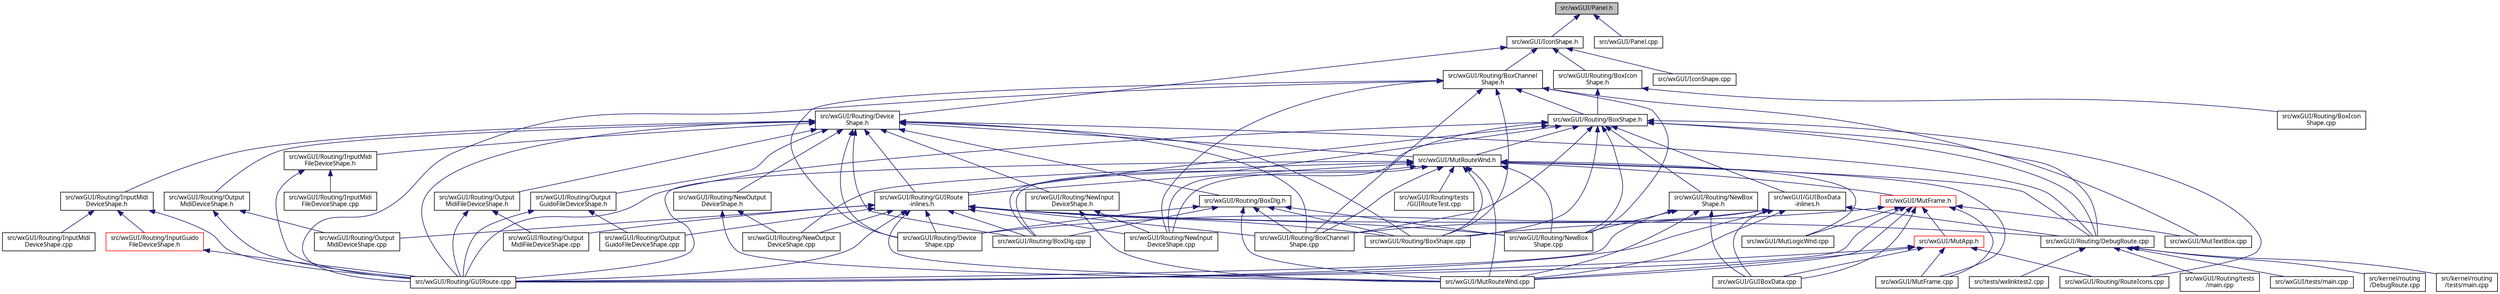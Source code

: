 digraph "src/wxGUI/Panel.h"
{
  edge [fontname="Sans",fontsize="10",labelfontname="Sans",labelfontsize="10"];
  node [fontname="Sans",fontsize="10",shape=record];
  Node14 [label="src/wxGUI/Panel.h",height=0.2,width=0.4,color="black", fillcolor="grey75", style="filled", fontcolor="black"];
  Node14 -> Node15 [dir="back",color="midnightblue",fontsize="10",style="solid",fontname="Sans"];
  Node15 [label="src/wxGUI/IconShape.h",height=0.2,width=0.4,color="black", fillcolor="white", style="filled",URL="$d5/d6f/IconShape_8h.html",tooltip="Icon shape. "];
  Node15 -> Node16 [dir="back",color="midnightblue",fontsize="10",style="solid",fontname="Sans"];
  Node16 [label="src/wxGUI/Routing/Device\lShape.h",height=0.2,width=0.4,color="black", fillcolor="white", style="filled",URL="$d9/d4d/DeviceShape_8h.html",tooltip="Device shape base class for route window. "];
  Node16 -> Node17 [dir="back",color="midnightblue",fontsize="10",style="solid",fontname="Sans"];
  Node17 [label="src/wxGUI/MutRouteWnd.h",height=0.2,width=0.4,color="black", fillcolor="white", style="filled",URL="$d3/dd7/MutRouteWnd_8h.html"];
  Node17 -> Node18 [dir="back",color="midnightblue",fontsize="10",style="solid",fontname="Sans"];
  Node18 [label="src/wxGUI/MutFrame.h",height=0.2,width=0.4,color="red", fillcolor="white", style="filled",URL="$dd/db5/MutFrame_8h.html"];
  Node18 -> Node19 [dir="back",color="midnightblue",fontsize="10",style="solid",fontname="Sans"];
  Node19 [label="src/wxGUI/MutApp.h",height=0.2,width=0.4,color="red", fillcolor="white", style="filled",URL="$db/dc1/MutApp_8h.html"];
  Node19 -> Node21 [dir="back",color="midnightblue",fontsize="10",style="solid",fontname="Sans"];
  Node21 [label="src/wxGUI/GUIBoxData.cpp",height=0.2,width=0.4,color="black", fillcolor="white", style="filled",URL="$d2/dd3/GUIBoxData_8cpp.html"];
  Node19 -> Node29 [dir="back",color="midnightblue",fontsize="10",style="solid",fontname="Sans"];
  Node29 [label="src/wxGUI/MutFrame.cpp",height=0.2,width=0.4,color="black", fillcolor="white", style="filled",URL="$dc/df3/MutFrame_8cpp.html",tooltip="Mutabor Frame. "];
  Node19 -> Node30 [dir="back",color="midnightblue",fontsize="10",style="solid",fontname="Sans"];
  Node30 [label="src/wxGUI/MutRouteWnd.cpp",height=0.2,width=0.4,color="black", fillcolor="white", style="filled",URL="$dc/def/MutRouteWnd_8cpp.html",tooltip="Routing window. "];
  Node19 -> Node32 [dir="back",color="midnightblue",fontsize="10",style="solid",fontname="Sans"];
  Node32 [label="src/wxGUI/Routing/GUIRoute.cpp",height=0.2,width=0.4,color="black", fillcolor="white", style="filled",URL="$d4/dee/GUIRoute_8cpp.html"];
  Node19 -> Node33 [dir="back",color="midnightblue",fontsize="10",style="solid",fontname="Sans"];
  Node33 [label="src/wxGUI/Routing/RouteIcons.cpp",height=0.2,width=0.4,color="black", fillcolor="white", style="filled",URL="$d1/d28/RouteIcons_8cpp.html",tooltip="Devices base classes. "];
  Node18 -> Node21 [dir="back",color="midnightblue",fontsize="10",style="solid",fontname="Sans"];
  Node18 -> Node29 [dir="back",color="midnightblue",fontsize="10",style="solid",fontname="Sans"];
  Node18 -> Node36 [dir="back",color="midnightblue",fontsize="10",style="solid",fontname="Sans"];
  Node36 [label="src/wxGUI/MutLogicWnd.cpp",height=0.2,width=0.4,color="black", fillcolor="white", style="filled",URL="$df/d11/MutLogicWnd_8cpp.html",tooltip="Logic window. "];
  Node18 -> Node30 [dir="back",color="midnightblue",fontsize="10",style="solid",fontname="Sans"];
  Node18 -> Node37 [dir="back",color="midnightblue",fontsize="10",style="solid",fontname="Sans"];
  Node37 [label="src/wxGUI/MutTextBox.cpp",height=0.2,width=0.4,color="black", fillcolor="white", style="filled",URL="$df/d3c/MutTextBox_8cpp.html",tooltip="Textbox for Lists. "];
  Node18 -> Node38 [dir="back",color="midnightblue",fontsize="10",style="solid",fontname="Sans"];
  Node38 [label="src/wxGUI/Routing/Device\lShape.cpp",height=0.2,width=0.4,color="black", fillcolor="white", style="filled",URL="$d9/d94/DeviceShape_8cpp.html",tooltip="Device shape base class for route window. "];
  Node18 -> Node32 [dir="back",color="midnightblue",fontsize="10",style="solid",fontname="Sans"];
  Node17 -> Node29 [dir="back",color="midnightblue",fontsize="10",style="solid",fontname="Sans"];
  Node17 -> Node36 [dir="back",color="midnightblue",fontsize="10",style="solid",fontname="Sans"];
  Node17 -> Node30 [dir="back",color="midnightblue",fontsize="10",style="solid",fontname="Sans"];
  Node17 -> Node39 [dir="back",color="midnightblue",fontsize="10",style="solid",fontname="Sans"];
  Node39 [label="src/wxGUI/Routing/GUIRoute\l-inlines.h",height=0.2,width=0.4,color="black", fillcolor="white", style="filled",URL="$d2/d73/GUIRoute-inlines_8h.html"];
  Node39 -> Node30 [dir="back",color="midnightblue",fontsize="10",style="solid",fontname="Sans"];
  Node39 -> Node40 [dir="back",color="midnightblue",fontsize="10",style="solid",fontname="Sans"];
  Node40 [label="src/wxGUI/Routing/BoxChannel\lShape.cpp",height=0.2,width=0.4,color="black", fillcolor="white", style="filled",URL="$d9/d24/BoxChannelShape_8cpp.html",tooltip="Box shape for route window. "];
  Node39 -> Node41 [dir="back",color="midnightblue",fontsize="10",style="solid",fontname="Sans"];
  Node41 [label="src/wxGUI/Routing/BoxDlg.cpp",height=0.2,width=0.4,color="black", fillcolor="white", style="filled",URL="$d3/d2a/BoxDlg_8cpp.html",tooltip="Box dialog. "];
  Node39 -> Node42 [dir="back",color="midnightblue",fontsize="10",style="solid",fontname="Sans"];
  Node42 [label="src/wxGUI/Routing/BoxShape.cpp",height=0.2,width=0.4,color="black", fillcolor="white", style="filled",URL="$d8/db4/BoxShape_8cpp.html",tooltip="Box shape for route window. "];
  Node39 -> Node43 [dir="back",color="midnightblue",fontsize="10",style="solid",fontname="Sans"];
  Node43 [label="src/wxGUI/Routing/DebugRoute.cpp",height=0.2,width=0.4,color="black", fillcolor="white", style="filled",URL="$dc/de8/wxGUI_2Routing_2DebugRoute_8cpp.html",tooltip="Debug functions for routing system. "];
  Node43 -> Node44 [dir="back",color="midnightblue",fontsize="10",style="solid",fontname="Sans"];
  Node44 [label="src/kernel/routing\l/DebugRoute.cpp",height=0.2,width=0.4,color="black", fillcolor="white", style="filled",URL="$d8/d1c/kernel_2routing_2DebugRoute_8cpp.html"];
  Node43 -> Node45 [dir="back",color="midnightblue",fontsize="10",style="solid",fontname="Sans"];
  Node45 [label="src/kernel/routing\l/tests/main.cpp",height=0.2,width=0.4,color="black", fillcolor="white", style="filled",URL="$d1/de6/kernel_2routing_2tests_2main_8cpp.html"];
  Node43 -> Node46 [dir="back",color="midnightblue",fontsize="10",style="solid",fontname="Sans"];
  Node46 [label="src/tests/wxlinktest2.cpp",height=0.2,width=0.4,color="black", fillcolor="white", style="filled",URL="$df/d13/wxlinktest2_8cpp.html"];
  Node43 -> Node47 [dir="back",color="midnightblue",fontsize="10",style="solid",fontname="Sans"];
  Node47 [label="src/wxGUI/Routing/tests\l/main.cpp",height=0.2,width=0.4,color="black", fillcolor="white", style="filled",URL="$da/dee/wxGUI_2Routing_2tests_2main_8cpp.html"];
  Node43 -> Node48 [dir="back",color="midnightblue",fontsize="10",style="solid",fontname="Sans"];
  Node48 [label="src/wxGUI/tests/main.cpp",height=0.2,width=0.4,color="black", fillcolor="white", style="filled",URL="$d9/d27/wxGUI_2tests_2main_8cpp.html"];
  Node39 -> Node38 [dir="back",color="midnightblue",fontsize="10",style="solid",fontname="Sans"];
  Node39 -> Node32 [dir="back",color="midnightblue",fontsize="10",style="solid",fontname="Sans"];
  Node39 -> Node49 [dir="back",color="midnightblue",fontsize="10",style="solid",fontname="Sans"];
  Node49 [label="src/wxGUI/Routing/NewBox\lShape.cpp",height=0.2,width=0.4,color="black", fillcolor="white", style="filled",URL="$d8/dba/NewBoxShape_8cpp.html",tooltip="New box shape for route window. "];
  Node39 -> Node50 [dir="back",color="midnightblue",fontsize="10",style="solid",fontname="Sans"];
  Node50 [label="src/wxGUI/Routing/NewInput\lDeviceShape.cpp",height=0.2,width=0.4,color="black", fillcolor="white", style="filled",URL="$df/d62/NewInputDeviceShape_8cpp.html",tooltip="Devices Basisklassen. "];
  Node39 -> Node51 [dir="back",color="midnightblue",fontsize="10",style="solid",fontname="Sans"];
  Node51 [label="src/wxGUI/Routing/NewOutput\lDeviceShape.cpp",height=0.2,width=0.4,color="black", fillcolor="white", style="filled",URL="$d1/d73/NewOutputDeviceShape_8cpp.html",tooltip="New output device shape for route window. "];
  Node39 -> Node52 [dir="back",color="midnightblue",fontsize="10",style="solid",fontname="Sans"];
  Node52 [label="src/wxGUI/Routing/Output\lGuidoFileDeviceShape.cpp",height=0.2,width=0.4,color="black", fillcolor="white", style="filled",URL="$d3/d21/OutputGuidoFileDeviceShape_8cpp.html",tooltip="Input device shape for reading GUIDO files in the route window. "];
  Node39 -> Node53 [dir="back",color="midnightblue",fontsize="10",style="solid",fontname="Sans"];
  Node53 [label="src/wxGUI/Routing/Output\lMidiDeviceShape.cpp",height=0.2,width=0.4,color="black", fillcolor="white", style="filled",URL="$d6/d68/OutputMidiDeviceShape_8cpp.html",tooltip="MIDI input device shape for route window. "];
  Node39 -> Node54 [dir="back",color="midnightblue",fontsize="10",style="solid",fontname="Sans"];
  Node54 [label="src/wxGUI/Routing/Output\lMidiFileDeviceShape.cpp",height=0.2,width=0.4,color="black", fillcolor="white", style="filled",URL="$d5/d00/OutputMidiFileDeviceShape_8cpp.html",tooltip="Midi fiele input device shape for route window. "];
  Node17 -> Node40 [dir="back",color="midnightblue",fontsize="10",style="solid",fontname="Sans"];
  Node17 -> Node41 [dir="back",color="midnightblue",fontsize="10",style="solid",fontname="Sans"];
  Node17 -> Node42 [dir="back",color="midnightblue",fontsize="10",style="solid",fontname="Sans"];
  Node17 -> Node43 [dir="back",color="midnightblue",fontsize="10",style="solid",fontname="Sans"];
  Node17 -> Node32 [dir="back",color="midnightblue",fontsize="10",style="solid",fontname="Sans"];
  Node17 -> Node49 [dir="back",color="midnightblue",fontsize="10",style="solid",fontname="Sans"];
  Node17 -> Node50 [dir="back",color="midnightblue",fontsize="10",style="solid",fontname="Sans"];
  Node17 -> Node51 [dir="back",color="midnightblue",fontsize="10",style="solid",fontname="Sans"];
  Node17 -> Node55 [dir="back",color="midnightblue",fontsize="10",style="solid",fontname="Sans"];
  Node55 [label="src/wxGUI/Routing/tests\l/GUIRouteTest.cpp",height=0.2,width=0.4,color="black", fillcolor="white", style="filled",URL="$d9/d20/GUIRouteTest_8cpp.html"];
  Node16 -> Node56 [dir="back",color="midnightblue",fontsize="10",style="solid",fontname="Sans"];
  Node56 [label="src/wxGUI/Routing/BoxDlg.h",height=0.2,width=0.4,color="black", fillcolor="white", style="filled",URL="$d9/dd2/BoxDlg_8h.html"];
  Node56 -> Node30 [dir="back",color="midnightblue",fontsize="10",style="solid",fontname="Sans"];
  Node56 -> Node40 [dir="back",color="midnightblue",fontsize="10",style="solid",fontname="Sans"];
  Node56 -> Node41 [dir="back",color="midnightblue",fontsize="10",style="solid",fontname="Sans"];
  Node56 -> Node42 [dir="back",color="midnightblue",fontsize="10",style="solid",fontname="Sans"];
  Node56 -> Node38 [dir="back",color="midnightblue",fontsize="10",style="solid",fontname="Sans"];
  Node56 -> Node49 [dir="back",color="midnightblue",fontsize="10",style="solid",fontname="Sans"];
  Node16 -> Node57 [dir="back",color="midnightblue",fontsize="10",style="solid",fontname="Sans"];
  Node57 [label="src/wxGUI/Routing/NewInput\lDeviceShape.h",height=0.2,width=0.4,color="black", fillcolor="white", style="filled",URL="$d5/dba/NewInputDeviceShape_8h.html",tooltip="New input device shape for route window. "];
  Node57 -> Node30 [dir="back",color="midnightblue",fontsize="10",style="solid",fontname="Sans"];
  Node57 -> Node50 [dir="back",color="midnightblue",fontsize="10",style="solid",fontname="Sans"];
  Node16 -> Node58 [dir="back",color="midnightblue",fontsize="10",style="solid",fontname="Sans"];
  Node58 [label="src/wxGUI/Routing/NewOutput\lDeviceShape.h",height=0.2,width=0.4,color="black", fillcolor="white", style="filled",URL="$df/d7b/NewOutputDeviceShape_8h.html",tooltip="New output device shape for route window. "];
  Node58 -> Node30 [dir="back",color="midnightblue",fontsize="10",style="solid",fontname="Sans"];
  Node58 -> Node51 [dir="back",color="midnightblue",fontsize="10",style="solid",fontname="Sans"];
  Node16 -> Node39 [dir="back",color="midnightblue",fontsize="10",style="solid",fontname="Sans"];
  Node16 -> Node40 [dir="back",color="midnightblue",fontsize="10",style="solid",fontname="Sans"];
  Node16 -> Node41 [dir="back",color="midnightblue",fontsize="10",style="solid",fontname="Sans"];
  Node16 -> Node42 [dir="back",color="midnightblue",fontsize="10",style="solid",fontname="Sans"];
  Node16 -> Node43 [dir="back",color="midnightblue",fontsize="10",style="solid",fontname="Sans"];
  Node16 -> Node38 [dir="back",color="midnightblue",fontsize="10",style="solid",fontname="Sans"];
  Node16 -> Node32 [dir="back",color="midnightblue",fontsize="10",style="solid",fontname="Sans"];
  Node16 -> Node59 [dir="back",color="midnightblue",fontsize="10",style="solid",fontname="Sans"];
  Node59 [label="src/wxGUI/Routing/Output\lMidiDeviceShape.h",height=0.2,width=0.4,color="black", fillcolor="white", style="filled",URL="$d8/dcb/OutputMidiDeviceShape_8h.html",tooltip="MIDI output device shape for route window. "];
  Node59 -> Node32 [dir="back",color="midnightblue",fontsize="10",style="solid",fontname="Sans"];
  Node59 -> Node53 [dir="back",color="midnightblue",fontsize="10",style="solid",fontname="Sans"];
  Node16 -> Node60 [dir="back",color="midnightblue",fontsize="10",style="solid",fontname="Sans"];
  Node60 [label="src/wxGUI/Routing/Output\lMidiFileDeviceShape.h",height=0.2,width=0.4,color="black", fillcolor="white", style="filled",URL="$d4/de8/OutputMidiFileDeviceShape_8h.html",tooltip="MIDI file input device shape. "];
  Node60 -> Node32 [dir="back",color="midnightblue",fontsize="10",style="solid",fontname="Sans"];
  Node60 -> Node54 [dir="back",color="midnightblue",fontsize="10",style="solid",fontname="Sans"];
  Node16 -> Node61 [dir="back",color="midnightblue",fontsize="10",style="solid",fontname="Sans"];
  Node61 [label="src/wxGUI/Routing/Output\lGuidoFileDeviceShape.h",height=0.2,width=0.4,color="black", fillcolor="white", style="filled",URL="$db/d77/OutputGuidoFileDeviceShape_8h.html",tooltip="Devices Basisklassen. "];
  Node61 -> Node32 [dir="back",color="midnightblue",fontsize="10",style="solid",fontname="Sans"];
  Node61 -> Node52 [dir="back",color="midnightblue",fontsize="10",style="solid",fontname="Sans"];
  Node16 -> Node62 [dir="back",color="midnightblue",fontsize="10",style="solid",fontname="Sans"];
  Node62 [label="src/wxGUI/Routing/InputMidi\lDeviceShape.h",height=0.2,width=0.4,color="black", fillcolor="white", style="filled",URL="$d3/d5e/InputMidiDeviceShape_8h.html",tooltip="MIDI input device shape for route window. "];
  Node62 -> Node32 [dir="back",color="midnightblue",fontsize="10",style="solid",fontname="Sans"];
  Node62 -> Node63 [dir="back",color="midnightblue",fontsize="10",style="solid",fontname="Sans"];
  Node63 [label="src/wxGUI/Routing/InputGuido\lFileDeviceShape.h",height=0.2,width=0.4,color="red", fillcolor="white", style="filled",URL="$d9/d0d/InputGuidoFileDeviceShape_8h.html",tooltip="Guido/Salieri file input device class. "];
  Node63 -> Node32 [dir="back",color="midnightblue",fontsize="10",style="solid",fontname="Sans"];
  Node62 -> Node65 [dir="back",color="midnightblue",fontsize="10",style="solid",fontname="Sans"];
  Node65 [label="src/wxGUI/Routing/InputMidi\lDeviceShape.cpp",height=0.2,width=0.4,color="black", fillcolor="white", style="filled",URL="$d1/d14/InputMidiDeviceShape_8cpp.html",tooltip="MIDI input device shape for route window. "];
  Node16 -> Node66 [dir="back",color="midnightblue",fontsize="10",style="solid",fontname="Sans"];
  Node66 [label="src/wxGUI/Routing/InputMidi\lFileDeviceShape.h",height=0.2,width=0.4,color="black", fillcolor="white", style="filled",URL="$d1/da8/InputMidiFileDeviceShape_8h.html",tooltip="MIDI file input device shape. "];
  Node66 -> Node32 [dir="back",color="midnightblue",fontsize="10",style="solid",fontname="Sans"];
  Node66 -> Node67 [dir="back",color="midnightblue",fontsize="10",style="solid",fontname="Sans"];
  Node67 [label="src/wxGUI/Routing/InputMidi\lFileDeviceShape.cpp",height=0.2,width=0.4,color="black", fillcolor="white", style="filled",URL="$d3/de3/InputMidiFileDeviceShape_8cpp.html",tooltip="Midi fiele input device shape for route window. "];
  Node15 -> Node68 [dir="back",color="midnightblue",fontsize="10",style="solid",fontname="Sans"];
  Node68 [label="src/wxGUI/Routing/BoxChannel\lShape.h",height=0.2,width=0.4,color="black", fillcolor="white", style="filled",URL="$d6/d68/BoxChannelShape_8h.html",tooltip="Box shape for route window. "];
  Node68 -> Node69 [dir="back",color="midnightblue",fontsize="10",style="solid",fontname="Sans"];
  Node69 [label="src/wxGUI/Routing/BoxShape.h",height=0.2,width=0.4,color="black", fillcolor="white", style="filled",URL="$d9/d49/BoxShape_8h.html",tooltip="Box shape for route window. "];
  Node69 -> Node17 [dir="back",color="midnightblue",fontsize="10",style="solid",fontname="Sans"];
  Node69 -> Node70 [dir="back",color="midnightblue",fontsize="10",style="solid",fontname="Sans"];
  Node70 [label="src/wxGUI/GUIBoxData\l-inlines.h",height=0.2,width=0.4,color="black", fillcolor="white", style="filled",URL="$d5/d12/GUIBoxData-inlines_8h.html"];
  Node70 -> Node21 [dir="back",color="midnightblue",fontsize="10",style="solid",fontname="Sans"];
  Node70 -> Node30 [dir="back",color="midnightblue",fontsize="10",style="solid",fontname="Sans"];
  Node70 -> Node40 [dir="back",color="midnightblue",fontsize="10",style="solid",fontname="Sans"];
  Node70 -> Node42 [dir="back",color="midnightblue",fontsize="10",style="solid",fontname="Sans"];
  Node70 -> Node43 [dir="back",color="midnightblue",fontsize="10",style="solid",fontname="Sans"];
  Node70 -> Node32 [dir="back",color="midnightblue",fontsize="10",style="solid",fontname="Sans"];
  Node69 -> Node71 [dir="back",color="midnightblue",fontsize="10",style="solid",fontname="Sans"];
  Node71 [label="src/wxGUI/Routing/NewBox\lShape.h",height=0.2,width=0.4,color="black", fillcolor="white", style="filled",URL="$d4/dcc/NewBoxShape_8h.html",tooltip="New box shape for route window. "];
  Node71 -> Node21 [dir="back",color="midnightblue",fontsize="10",style="solid",fontname="Sans"];
  Node71 -> Node30 [dir="back",color="midnightblue",fontsize="10",style="solid",fontname="Sans"];
  Node71 -> Node32 [dir="back",color="midnightblue",fontsize="10",style="solid",fontname="Sans"];
  Node71 -> Node49 [dir="back",color="midnightblue",fontsize="10",style="solid",fontname="Sans"];
  Node69 -> Node39 [dir="back",color="midnightblue",fontsize="10",style="solid",fontname="Sans"];
  Node69 -> Node37 [dir="back",color="midnightblue",fontsize="10",style="solid",fontname="Sans"];
  Node69 -> Node40 [dir="back",color="midnightblue",fontsize="10",style="solid",fontname="Sans"];
  Node69 -> Node41 [dir="back",color="midnightblue",fontsize="10",style="solid",fontname="Sans"];
  Node69 -> Node42 [dir="back",color="midnightblue",fontsize="10",style="solid",fontname="Sans"];
  Node69 -> Node43 [dir="back",color="midnightblue",fontsize="10",style="solid",fontname="Sans"];
  Node69 -> Node32 [dir="back",color="midnightblue",fontsize="10",style="solid",fontname="Sans"];
  Node69 -> Node49 [dir="back",color="midnightblue",fontsize="10",style="solid",fontname="Sans"];
  Node69 -> Node50 [dir="back",color="midnightblue",fontsize="10",style="solid",fontname="Sans"];
  Node69 -> Node33 [dir="back",color="midnightblue",fontsize="10",style="solid",fontname="Sans"];
  Node68 -> Node40 [dir="back",color="midnightblue",fontsize="10",style="solid",fontname="Sans"];
  Node68 -> Node42 [dir="back",color="midnightblue",fontsize="10",style="solid",fontname="Sans"];
  Node68 -> Node43 [dir="back",color="midnightblue",fontsize="10",style="solid",fontname="Sans"];
  Node68 -> Node38 [dir="back",color="midnightblue",fontsize="10",style="solid",fontname="Sans"];
  Node68 -> Node32 [dir="back",color="midnightblue",fontsize="10",style="solid",fontname="Sans"];
  Node68 -> Node49 [dir="back",color="midnightblue",fontsize="10",style="solid",fontname="Sans"];
  Node68 -> Node50 [dir="back",color="midnightblue",fontsize="10",style="solid",fontname="Sans"];
  Node15 -> Node72 [dir="back",color="midnightblue",fontsize="10",style="solid",fontname="Sans"];
  Node72 [label="src/wxGUI/Routing/BoxIcon\lShape.h",height=0.2,width=0.4,color="black", fillcolor="white", style="filled",URL="$d2/de0/BoxIconShape_8h.html",tooltip="Box icon shape for route window. "];
  Node72 -> Node69 [dir="back",color="midnightblue",fontsize="10",style="solid",fontname="Sans"];
  Node72 -> Node73 [dir="back",color="midnightblue",fontsize="10",style="solid",fontname="Sans"];
  Node73 [label="src/wxGUI/Routing/BoxIcon\lShape.cpp",height=0.2,width=0.4,color="black", fillcolor="white", style="filled",URL="$d7/dcb/BoxIconShape_8cpp.html",tooltip="Box icon shape for route window. "];
  Node15 -> Node74 [dir="back",color="midnightblue",fontsize="10",style="solid",fontname="Sans"];
  Node74 [label="src/wxGUI/IconShape.cpp",height=0.2,width=0.4,color="black", fillcolor="white", style="filled",URL="$dc/d76/IconShape_8cpp.html",tooltip="Icon shape. "];
  Node14 -> Node75 [dir="back",color="midnightblue",fontsize="10",style="solid",fontname="Sans"];
  Node75 [label="src/wxGUI/Panel.cpp",height=0.2,width=0.4,color="black", fillcolor="white", style="filled",URL="$d5/d10/Panel_8cpp.html",tooltip="Mutabor Panel. "];
}
